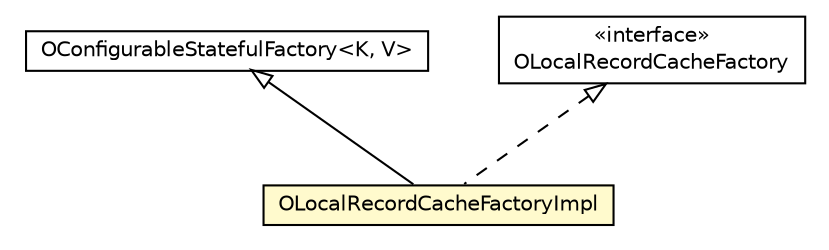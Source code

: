 #!/usr/local/bin/dot
#
# Class diagram 
# Generated by UMLGraph version R5_6-24-gf6e263 (http://www.umlgraph.org/)
#

digraph G {
	edge [fontname="Helvetica",fontsize=10,labelfontname="Helvetica",labelfontsize=10];
	node [fontname="Helvetica",fontsize=10,shape=plaintext];
	nodesep=0.25;
	ranksep=0.5;
	// com.orientechnologies.common.factory.OConfigurableStatefulFactory<K, V>
	c4251540 [label=<<table title="com.orientechnologies.common.factory.OConfigurableStatefulFactory" border="0" cellborder="1" cellspacing="0" cellpadding="2" port="p" href="../../../common/factory/OConfigurableStatefulFactory.html">
		<tr><td><table border="0" cellspacing="0" cellpadding="1">
<tr><td align="center" balign="center"> OConfigurableStatefulFactory&lt;K, V&gt; </td></tr>
		</table></td></tr>
		</table>>, URL="../../../common/factory/OConfigurableStatefulFactory.html", fontname="Helvetica", fontcolor="black", fontsize=10.0];
	// com.orientechnologies.orient.core.cache.OLocalRecordCacheFactory
	c4251737 [label=<<table title="com.orientechnologies.orient.core.cache.OLocalRecordCacheFactory" border="0" cellborder="1" cellspacing="0" cellpadding="2" port="p" href="./OLocalRecordCacheFactory.html">
		<tr><td><table border="0" cellspacing="0" cellpadding="1">
<tr><td align="center" balign="center"> &#171;interface&#187; </td></tr>
<tr><td align="center" balign="center"> OLocalRecordCacheFactory </td></tr>
		</table></td></tr>
		</table>>, URL="./OLocalRecordCacheFactory.html", fontname="Helvetica", fontcolor="black", fontsize=10.0];
	// com.orientechnologies.orient.core.cache.OLocalRecordCacheFactoryImpl
	c4251739 [label=<<table title="com.orientechnologies.orient.core.cache.OLocalRecordCacheFactoryImpl" border="0" cellborder="1" cellspacing="0" cellpadding="2" port="p" bgcolor="lemonChiffon" href="./OLocalRecordCacheFactoryImpl.html">
		<tr><td><table border="0" cellspacing="0" cellpadding="1">
<tr><td align="center" balign="center"> OLocalRecordCacheFactoryImpl </td></tr>
		</table></td></tr>
		</table>>, URL="./OLocalRecordCacheFactoryImpl.html", fontname="Helvetica", fontcolor="black", fontsize=10.0];
	//com.orientechnologies.orient.core.cache.OLocalRecordCacheFactoryImpl extends com.orientechnologies.common.factory.OConfigurableStatefulFactory<java.lang.String, com.orientechnologies.orient.core.cache.ORecordCache>
	c4251540:p -> c4251739:p [dir=back,arrowtail=empty];
	//com.orientechnologies.orient.core.cache.OLocalRecordCacheFactoryImpl implements com.orientechnologies.orient.core.cache.OLocalRecordCacheFactory
	c4251737:p -> c4251739:p [dir=back,arrowtail=empty,style=dashed];
}


